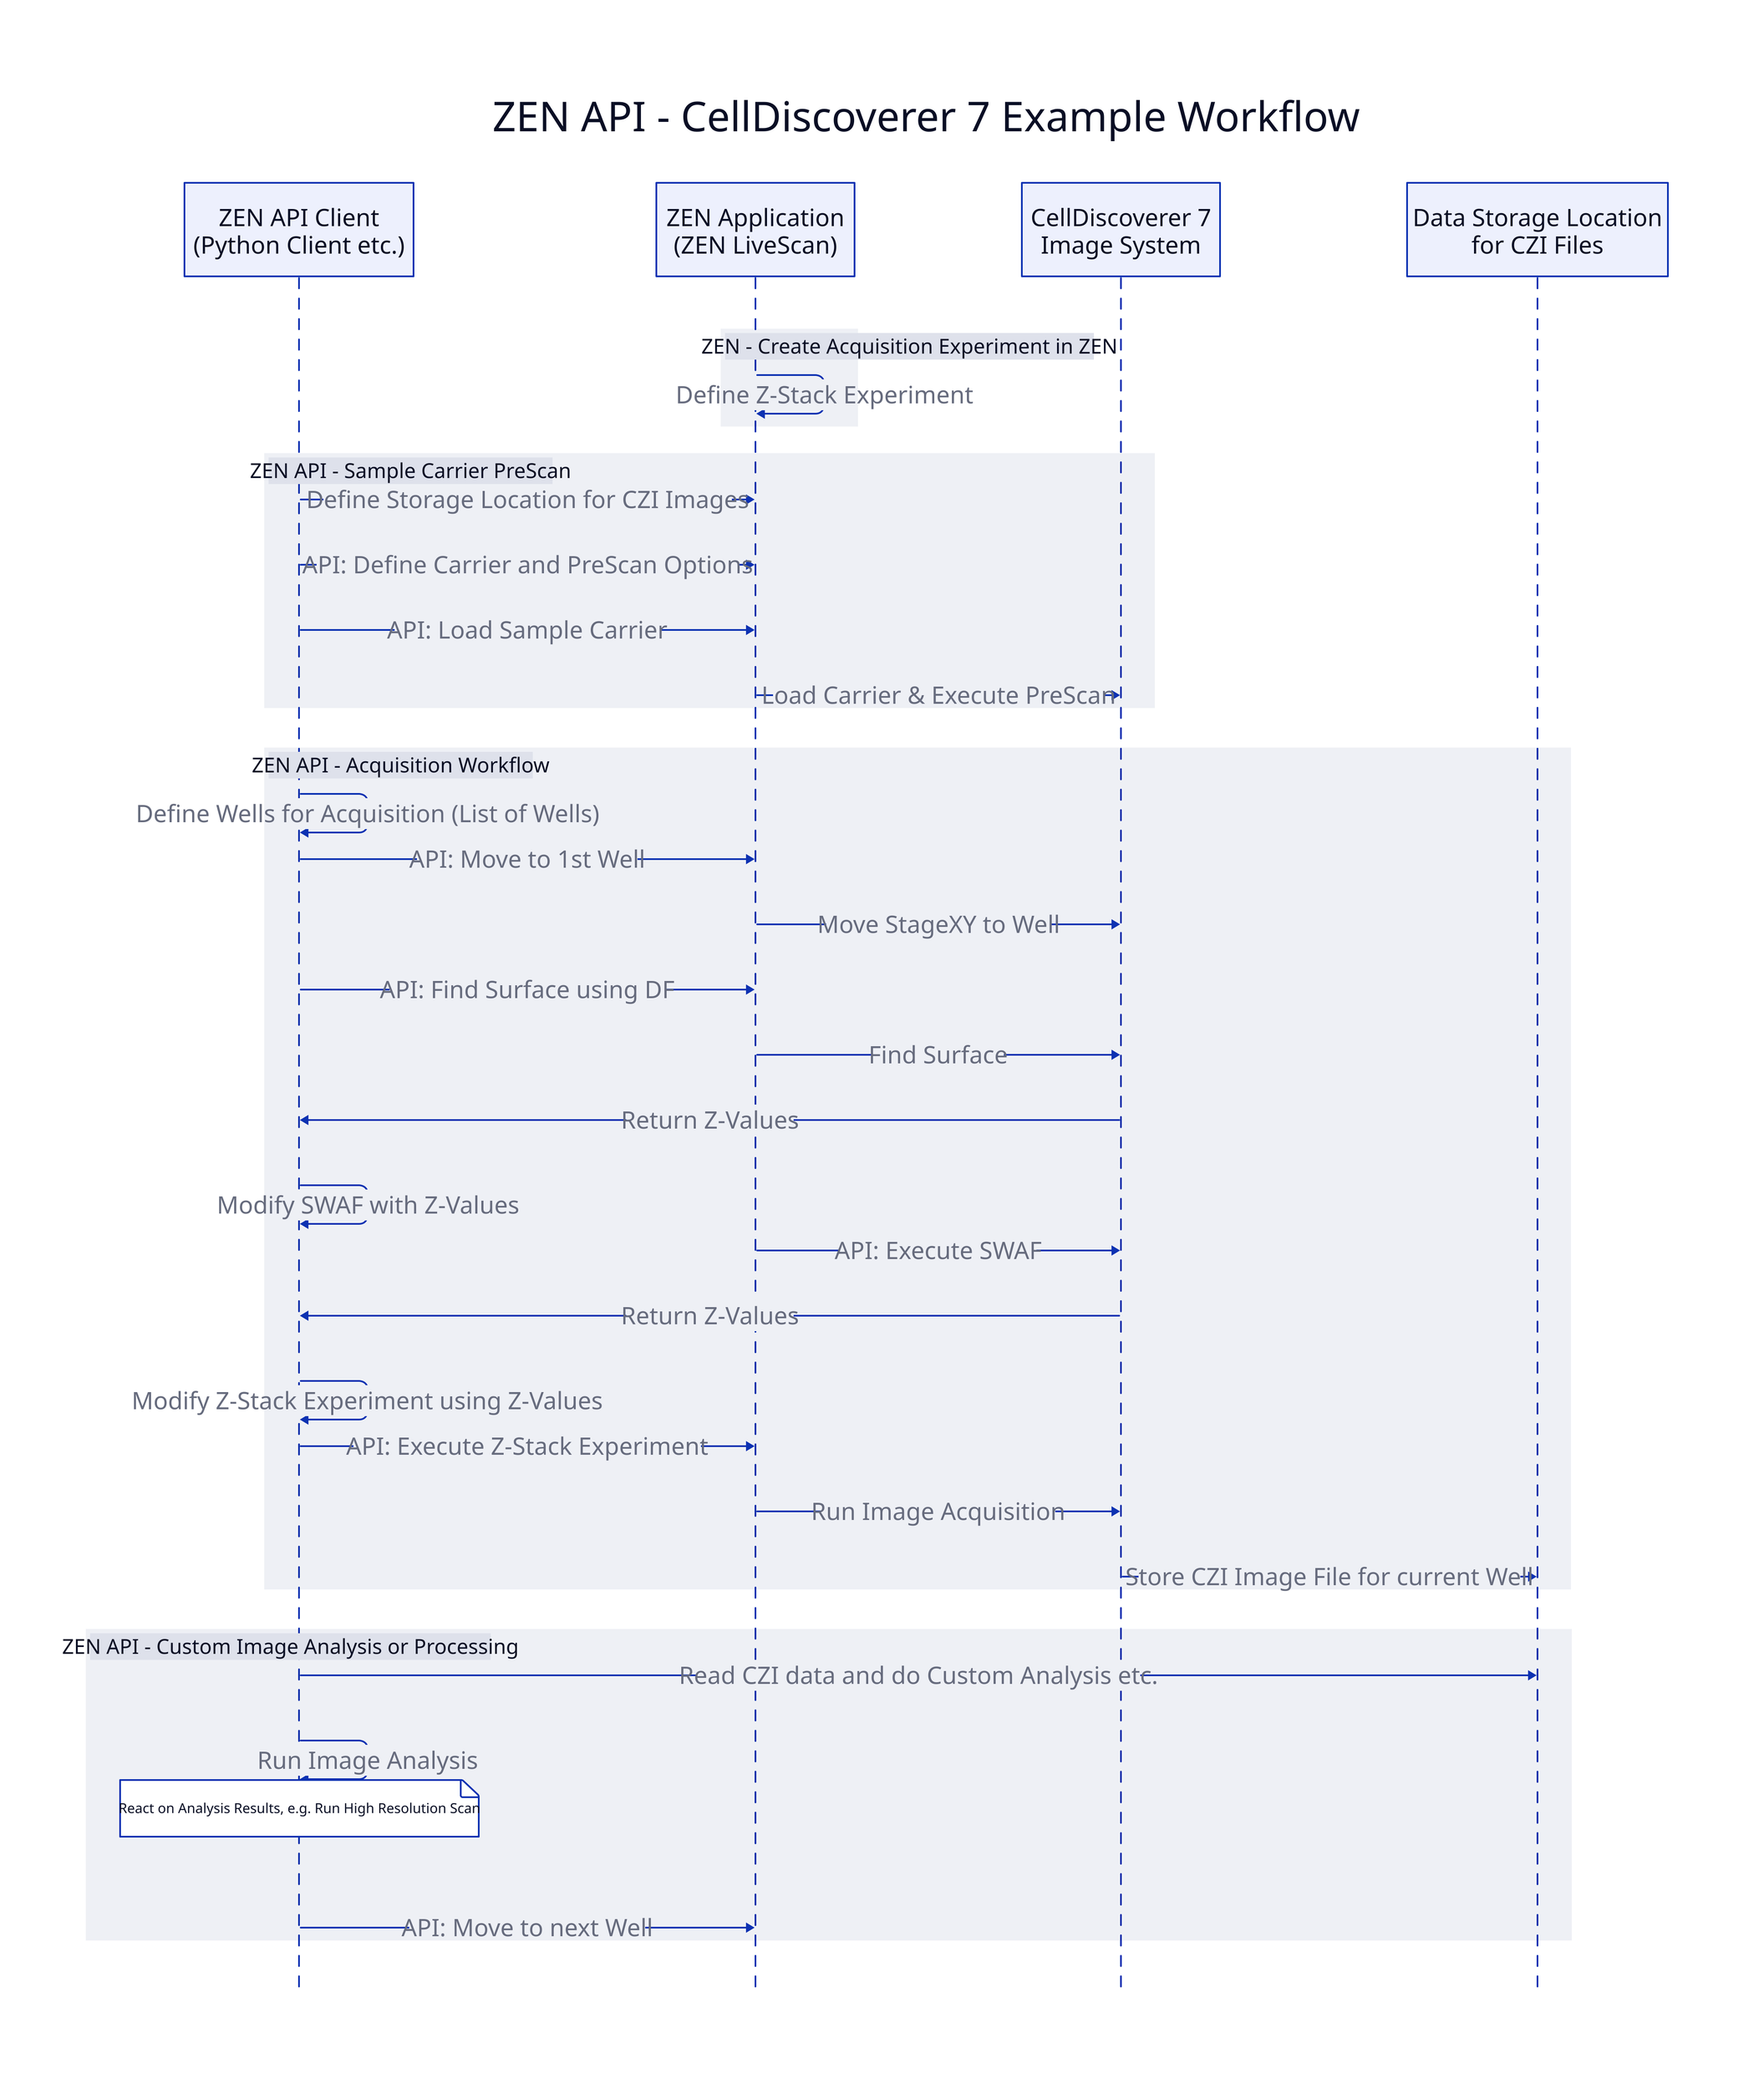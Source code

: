 # define styles and variables for the diagram
vars: {
    arrow_style: {
        bold: true
        font-size: 20
    }
        interaction_style: {
        bold: true
        font-size: 24
    }
    participant_style: {
        bold: true
        font-size: 28
    }

}

ZEN API - CellDiscoverer 7 Example Workflow {

# define the type of diagram
    shape: sequence_diagram

    ZC: ZEN API Client\n(Python Client etc.) {style: ${participant_style}}
    ZEN: ZEN Application\n(ZEN LiveScan) {style: ${participant_style}}
    CD7: CellDiscoverer 7\nImage System {style: ${participant_style}}
    HD: Data Storage Location\nfor CZI Files {style: ${participant_style}}

   ZEN - Create Acquisition Experiment in ZEN {
       ZEN -> ZEN: Define Z-Stack Experiment {style: ${participant_style}}
       style: ${interaction_style}
    }

    ZEN API - Sample Carrier PreScan: {
        ZC -> ZEN: Define Storage Location for CZI Images {style: ${participant_style}}
        ZC -> ZEN: API: Define Carrier and PreScan Options {style: ${participant_style}}
        ZC -> ZEN: API: Load Sample Carrier {style: ${participant_style}}
        ZEN -> CD7: Load Carrier & Execute PreScan {style: ${participant_style}}
        style: ${interaction_style}
    }

    ZEN API - Acquisition Workflow : {
        
        ZC -> ZC: Define Wells for Acquisition (List of Wells){style: ${participant_style}}
        ZC -> ZEN: API: Move to 1st Well {style: ${participant_style}}
        ZEN -> CD7: Move StageXY to Well {style: ${participant_style}}
        ZC -> ZEN: API: Find Surface using DF {style: ${participant_style}}
        ZEN -> CD7: Find Surface {style: ${participant_style}}
        CD7 -> ZC: Return Z-Values {style: ${participant_style}}
        ZC -> ZC: Modify SWAF with Z-Values {style: ${participant_style}}
        ZEN -> CD7: API: Execute SWAF {style: ${participant_style}}
        CD7 -> ZC: Return Z-Values {style: ${participant_style}}
        ZC -> ZC: Modify Z-Stack Experiment using Z-Values {style: ${participant_style}}
        ZC -> ZEN: API: Execute Z-Stack Experiment {style: ${participant_style}}
        ZEN -> CD7: Run Image Acquisition {style: ${participant_style}}
        CD7 -> HD: Store CZI Image File for current Well {style: ${participant_style}}
        style: ${interaction_style}
    }

    ZEN API - Custom Image Analysis or Processing: {
        ZC -> HD: Read CZI data and do Custom Analysis etc. {style: ${participant_style}}
        ZC -> ZC: Run Image Analysis {style: ${participant_style}}
    

    # Note
    ZC."React on Analysis Results, e.g. Run High Resolution Scan"

        ZC -> ZEN: API: Move to next Well {style: ${participant_style}}

        style: ${interaction_style}
    }
    # the the heading
    style.font-size: 48
    style.bold: true
}
